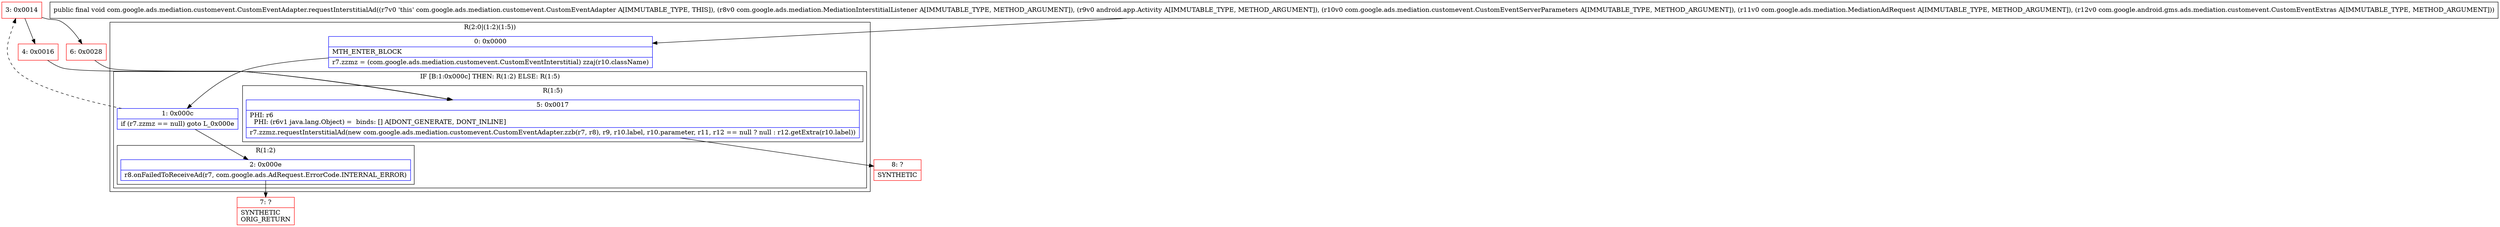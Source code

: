 digraph "CFG forcom.google.ads.mediation.customevent.CustomEventAdapter.requestInterstitialAd(Lcom\/google\/ads\/mediation\/MediationInterstitialListener;Landroid\/app\/Activity;Lcom\/google\/ads\/mediation\/customevent\/CustomEventServerParameters;Lcom\/google\/ads\/mediation\/MediationAdRequest;Lcom\/google\/android\/gms\/ads\/mediation\/customevent\/CustomEventExtras;)V" {
subgraph cluster_Region_1192428725 {
label = "R(2:0|(1:2)(1:5))";
node [shape=record,color=blue];
Node_0 [shape=record,label="{0\:\ 0x0000|MTH_ENTER_BLOCK\l|r7.zzmz = (com.google.ads.mediation.customevent.CustomEventInterstitial) zzaj(r10.className)\l}"];
subgraph cluster_IfRegion_876303877 {
label = "IF [B:1:0x000c] THEN: R(1:2) ELSE: R(1:5)";
node [shape=record,color=blue];
Node_1 [shape=record,label="{1\:\ 0x000c|if (r7.zzmz == null) goto L_0x000e\l}"];
subgraph cluster_Region_1195029995 {
label = "R(1:2)";
node [shape=record,color=blue];
Node_2 [shape=record,label="{2\:\ 0x000e|r8.onFailedToReceiveAd(r7, com.google.ads.AdRequest.ErrorCode.INTERNAL_ERROR)\l}"];
}
subgraph cluster_Region_642371763 {
label = "R(1:5)";
node [shape=record,color=blue];
Node_5 [shape=record,label="{5\:\ 0x0017|PHI: r6 \l  PHI: (r6v1 java.lang.Object) =  binds: [] A[DONT_GENERATE, DONT_INLINE]\l|r7.zzmz.requestInterstitialAd(new com.google.ads.mediation.customevent.CustomEventAdapter.zzb(r7, r8), r9, r10.label, r10.parameter, r11, r12 == null ? null : r12.getExtra(r10.label))\l}"];
}
}
}
Node_3 [shape=record,color=red,label="{3\:\ 0x0014}"];
Node_4 [shape=record,color=red,label="{4\:\ 0x0016}"];
Node_6 [shape=record,color=red,label="{6\:\ 0x0028}"];
Node_7 [shape=record,color=red,label="{7\:\ ?|SYNTHETIC\lORIG_RETURN\l}"];
Node_8 [shape=record,color=red,label="{8\:\ ?|SYNTHETIC\l}"];
MethodNode[shape=record,label="{public final void com.google.ads.mediation.customevent.CustomEventAdapter.requestInterstitialAd((r7v0 'this' com.google.ads.mediation.customevent.CustomEventAdapter A[IMMUTABLE_TYPE, THIS]), (r8v0 com.google.ads.mediation.MediationInterstitialListener A[IMMUTABLE_TYPE, METHOD_ARGUMENT]), (r9v0 android.app.Activity A[IMMUTABLE_TYPE, METHOD_ARGUMENT]), (r10v0 com.google.ads.mediation.customevent.CustomEventServerParameters A[IMMUTABLE_TYPE, METHOD_ARGUMENT]), (r11v0 com.google.ads.mediation.MediationAdRequest A[IMMUTABLE_TYPE, METHOD_ARGUMENT]), (r12v0 com.google.android.gms.ads.mediation.customevent.CustomEventExtras A[IMMUTABLE_TYPE, METHOD_ARGUMENT])) }"];
MethodNode -> Node_0;
Node_0 -> Node_1;
Node_1 -> Node_2;
Node_1 -> Node_3[style=dashed];
Node_2 -> Node_7;
Node_5 -> Node_8;
Node_3 -> Node_4;
Node_3 -> Node_6;
Node_4 -> Node_5;
Node_6 -> Node_5;
}

